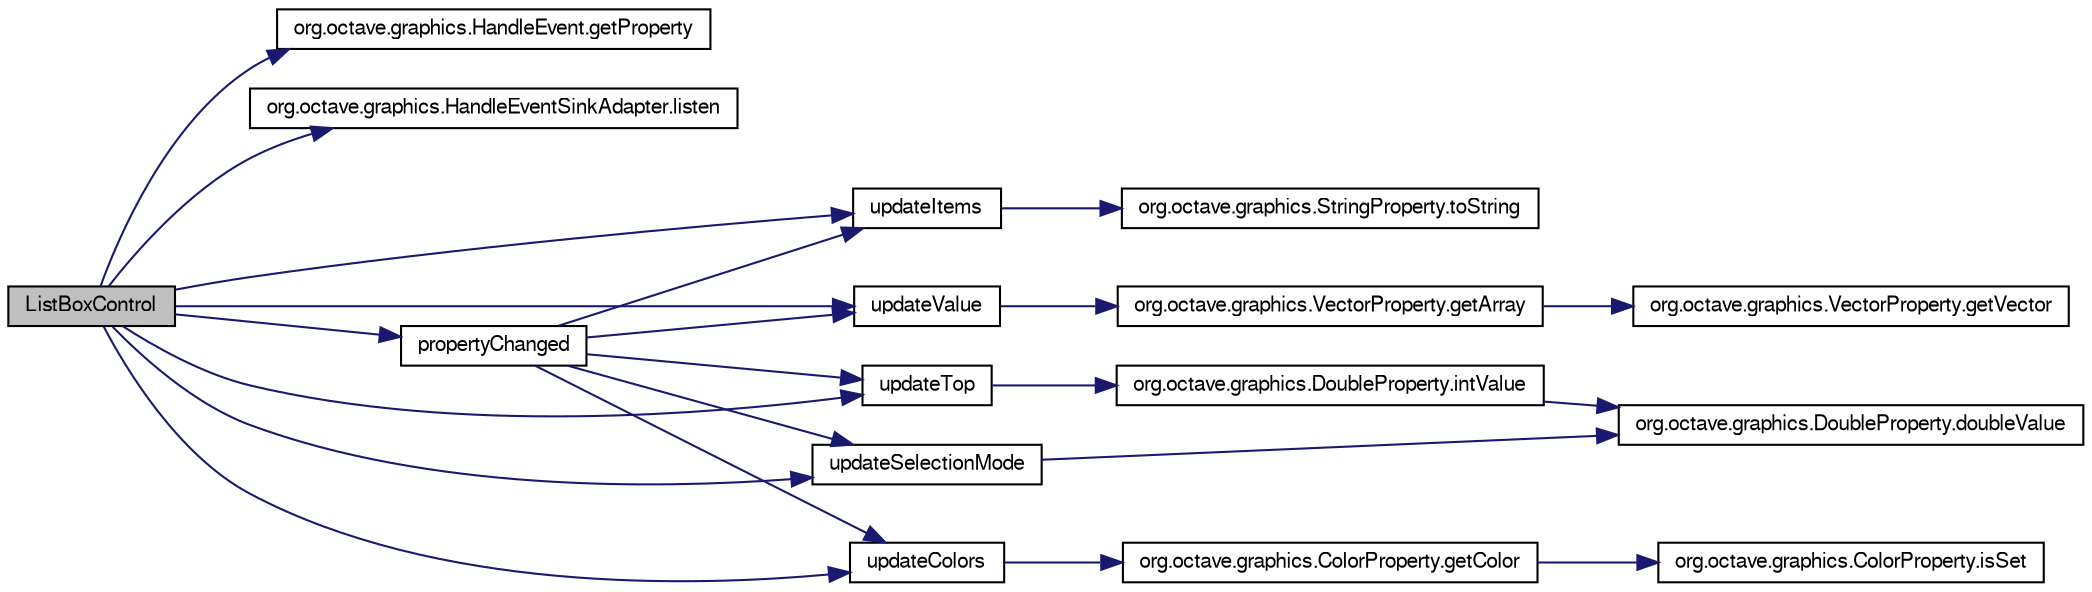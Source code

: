 digraph G
{
  edge [fontname="FreeSans",fontsize="10",labelfontname="FreeSans",labelfontsize="10"];
  node [fontname="FreeSans",fontsize="10",shape=record];
  rankdir="LR";
  Node1 [label="ListBoxControl",height=0.2,width=0.4,color="black", fillcolor="grey75", style="filled" fontcolor="black"];
  Node1 -> Node2 [color="midnightblue",fontsize="10",style="solid",fontname="FreeSans"];
  Node2 [label="org.octave.graphics.HandleEvent.getProperty",height=0.2,width=0.4,color="black", fillcolor="white", style="filled",URL="$classorg_1_1octave_1_1graphics_1_1_handle_event.html#a9b9ceeebf0fbba073103f2d12d0c1a96"];
  Node1 -> Node3 [color="midnightblue",fontsize="10",style="solid",fontname="FreeSans"];
  Node3 [label="org.octave.graphics.HandleEventSinkAdapter.listen",height=0.2,width=0.4,color="black", fillcolor="white", style="filled",URL="$classorg_1_1octave_1_1graphics_1_1_handle_event_sink_adapter.html#afeadfccbc2f3a8165f873c85c47ef024"];
  Node1 -> Node4 [color="midnightblue",fontsize="10",style="solid",fontname="FreeSans"];
  Node4 [label="propertyChanged",height=0.2,width=0.4,color="black", fillcolor="white", style="filled",URL="$classorg_1_1octave_1_1graphics_1_1_list_box_control.html#a15b63fbbc7c3a7ad69eb51e60232e1cb"];
  Node4 -> Node5 [color="midnightblue",fontsize="10",style="solid",fontname="FreeSans"];
  Node5 [label="updateItems",height=0.2,width=0.4,color="black", fillcolor="white", style="filled",URL="$classorg_1_1octave_1_1graphics_1_1_list_box_control.html#a04b9ba4165656012864e30909b9d729c"];
  Node5 -> Node6 [color="midnightblue",fontsize="10",style="solid",fontname="FreeSans"];
  Node6 [label="org.octave.graphics.StringProperty.toString",height=0.2,width=0.4,color="black", fillcolor="white", style="filled",URL="$classorg_1_1octave_1_1graphics_1_1_string_property.html#ad146fa8579a5f8a876c4688cc5a68520"];
  Node4 -> Node7 [color="midnightblue",fontsize="10",style="solid",fontname="FreeSans"];
  Node7 [label="updateValue",height=0.2,width=0.4,color="black", fillcolor="white", style="filled",URL="$classorg_1_1octave_1_1graphics_1_1_list_box_control.html#ae66b0dcaf2da77a31f02f976630ff147"];
  Node7 -> Node8 [color="midnightblue",fontsize="10",style="solid",fontname="FreeSans"];
  Node8 [label="org.octave.graphics.VectorProperty.getArray",height=0.2,width=0.4,color="black", fillcolor="white", style="filled",URL="$classorg_1_1octave_1_1graphics_1_1_vector_property.html#ac9573ab949db7e86c1b0bd502d50e9f1"];
  Node8 -> Node9 [color="midnightblue",fontsize="10",style="solid",fontname="FreeSans"];
  Node9 [label="org.octave.graphics.VectorProperty.getVector",height=0.2,width=0.4,color="black", fillcolor="white", style="filled",URL="$classorg_1_1octave_1_1graphics_1_1_vector_property.html#a4ee8a1258ab4c3158a01e1442835be2a"];
  Node4 -> Node10 [color="midnightblue",fontsize="10",style="solid",fontname="FreeSans"];
  Node10 [label="updateSelectionMode",height=0.2,width=0.4,color="black", fillcolor="white", style="filled",URL="$classorg_1_1octave_1_1graphics_1_1_list_box_control.html#a30bc72141c291247f50d2e2bb5a4875e"];
  Node10 -> Node11 [color="midnightblue",fontsize="10",style="solid",fontname="FreeSans"];
  Node11 [label="org.octave.graphics.DoubleProperty.doubleValue",height=0.2,width=0.4,color="black", fillcolor="white", style="filled",URL="$classorg_1_1octave_1_1graphics_1_1_double_property.html#aad7c86e3a7c4753efa88b5c659496c05"];
  Node4 -> Node12 [color="midnightblue",fontsize="10",style="solid",fontname="FreeSans"];
  Node12 [label="updateColors",height=0.2,width=0.4,color="black", fillcolor="white", style="filled",URL="$classorg_1_1octave_1_1graphics_1_1_list_box_control.html#a82c9f7adfdd570abba0ffed400cbed73"];
  Node12 -> Node13 [color="midnightblue",fontsize="10",style="solid",fontname="FreeSans"];
  Node13 [label="org.octave.graphics.ColorProperty.getColor",height=0.2,width=0.4,color="black", fillcolor="white", style="filled",URL="$classorg_1_1octave_1_1graphics_1_1_color_property.html#aceb91fa44d7301e20b96fb55801ba769"];
  Node13 -> Node14 [color="midnightblue",fontsize="10",style="solid",fontname="FreeSans"];
  Node14 [label="org.octave.graphics.ColorProperty.isSet",height=0.2,width=0.4,color="black", fillcolor="white", style="filled",URL="$classorg_1_1octave_1_1graphics_1_1_color_property.html#a0f37ee693b8c642f92730745dcd6b8dc"];
  Node4 -> Node15 [color="midnightblue",fontsize="10",style="solid",fontname="FreeSans"];
  Node15 [label="updateTop",height=0.2,width=0.4,color="black", fillcolor="white", style="filled",URL="$classorg_1_1octave_1_1graphics_1_1_list_box_control.html#a488c83f34f096703a7a14decf8c17f44"];
  Node15 -> Node16 [color="midnightblue",fontsize="10",style="solid",fontname="FreeSans"];
  Node16 [label="org.octave.graphics.DoubleProperty.intValue",height=0.2,width=0.4,color="black", fillcolor="white", style="filled",URL="$classorg_1_1octave_1_1graphics_1_1_double_property.html#ab1285c4f05252364e32fd03079fa2f35"];
  Node16 -> Node11 [color="midnightblue",fontsize="10",style="solid",fontname="FreeSans"];
  Node1 -> Node12 [color="midnightblue",fontsize="10",style="solid",fontname="FreeSans"];
  Node1 -> Node5 [color="midnightblue",fontsize="10",style="solid",fontname="FreeSans"];
  Node1 -> Node10 [color="midnightblue",fontsize="10",style="solid",fontname="FreeSans"];
  Node1 -> Node15 [color="midnightblue",fontsize="10",style="solid",fontname="FreeSans"];
  Node1 -> Node7 [color="midnightblue",fontsize="10",style="solid",fontname="FreeSans"];
}
